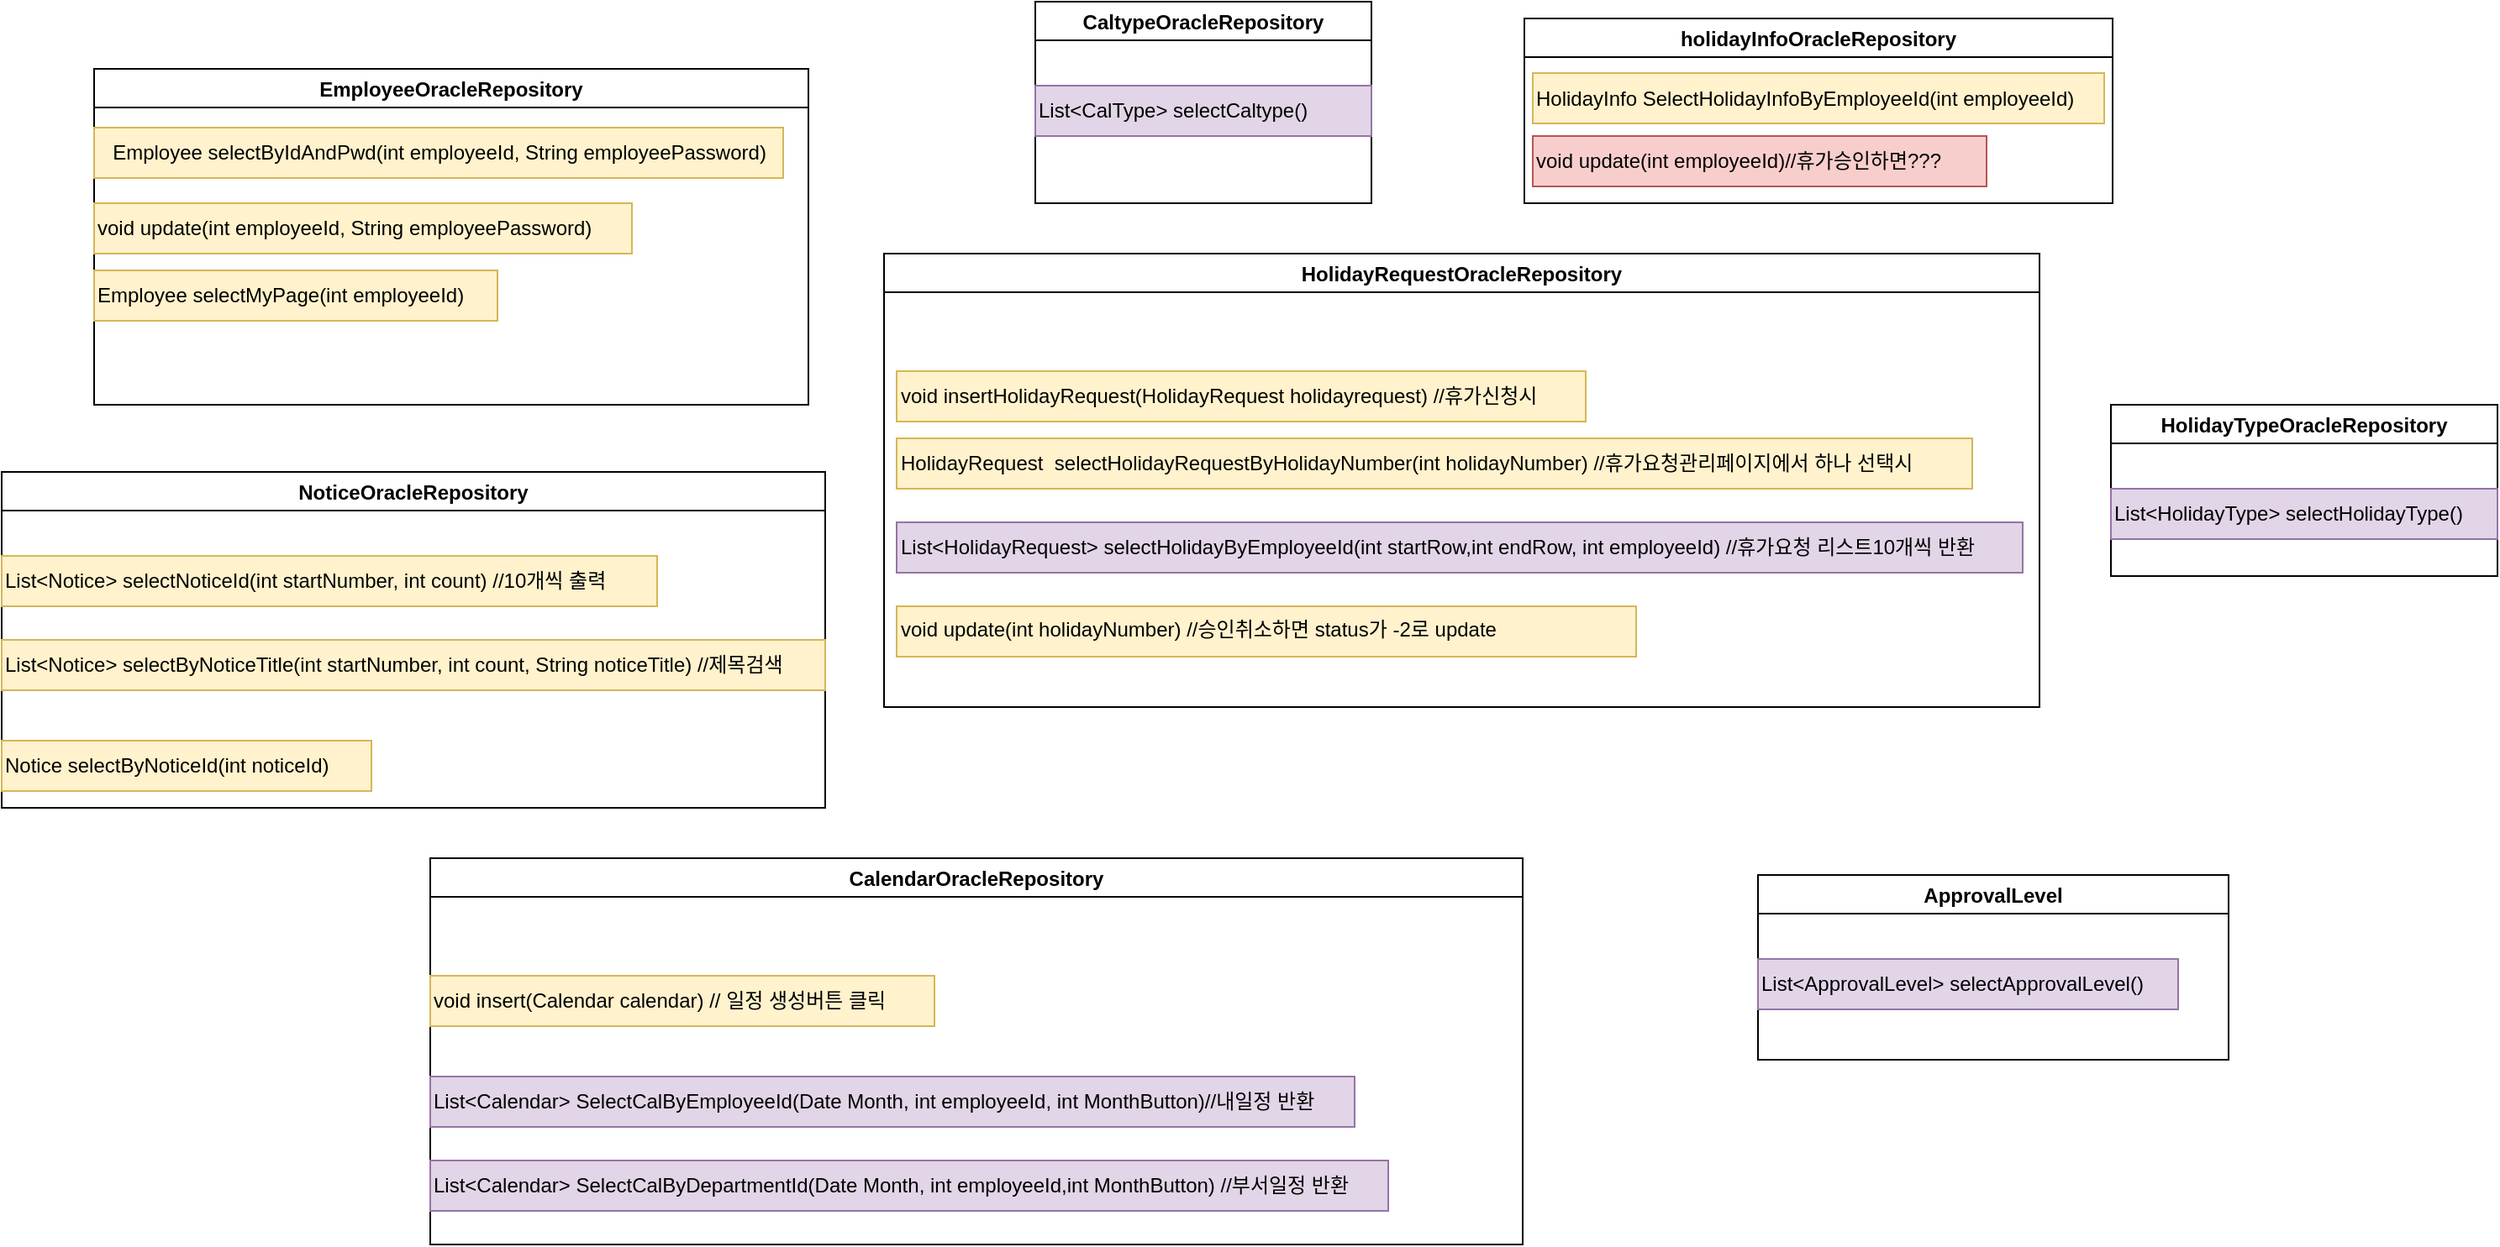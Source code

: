 <mxfile version="20.0.4" type="google"><diagram id="Uwh9zSGB3L07D-KlBpIu" name="Page-1"><mxGraphModel grid="1" page="1" gridSize="10" guides="1" tooltips="1" connect="1" arrows="1" fold="1" pageScale="1" pageWidth="827" pageHeight="1169" math="0" shadow="0"><root><mxCell id="0"/><mxCell id="1" parent="0"/><mxCell id="9clbfEap6MXlOgaHcCJX-2" value="NoticeOracleRepository" style="swimlane;" vertex="1" parent="1"><mxGeometry x="-15" y="310" width="490" height="200" as="geometry"><mxRectangle x="120" y="320" width="170" height="30" as="alternateBounds"/></mxGeometry></mxCell><mxCell id="9clbfEap6MXlOgaHcCJX-10" value="List&amp;lt;Notice&amp;gt; selectNoticeId(int startNumber, int count) //10개씩 출력" style="text;html=1;align=left;verticalAlign=middle;resizable=0;points=[];autosize=1;strokeColor=#d6b656;fillColor=#fff2cc;" vertex="1" parent="9clbfEap6MXlOgaHcCJX-2"><mxGeometry y="50" width="390" height="30" as="geometry"/></mxCell><mxCell id="9clbfEap6MXlOgaHcCJX-11" value="List&amp;lt;Notice&amp;gt; selectByNoticeTitle(int startNumber, int count, String noticeTitle) //제목검색" style="text;html=1;align=left;verticalAlign=middle;resizable=0;points=[];autosize=1;fillColor=#fff2cc;strokeColor=#d6b656;" vertex="1" parent="9clbfEap6MXlOgaHcCJX-2"><mxGeometry y="100" width="490" height="30" as="geometry"/></mxCell><mxCell id="9clbfEap6MXlOgaHcCJX-12" value="Notice selectByNoticeId(int noticeId)" style="text;html=1;align=left;verticalAlign=middle;resizable=0;points=[];autosize=1;strokeColor=#d6b656;fillColor=#fff2cc;" vertex="1" parent="9clbfEap6MXlOgaHcCJX-2"><mxGeometry y="160" width="220" height="30" as="geometry"/></mxCell><mxCell id="9clbfEap6MXlOgaHcCJX-3" value="EmployeeOracleRepository" style="swimlane;" vertex="1" parent="1"><mxGeometry x="40" y="70" width="425" height="200" as="geometry"><mxRectangle x="120" y="70" width="190" height="30" as="alternateBounds"/></mxGeometry></mxCell><mxCell id="9clbfEap6MXlOgaHcCJX-4" value="Employee selectByIdAndPwd(int employeeId,&amp;nbsp;String employeePassword)" style="text;html=1;align=center;verticalAlign=middle;resizable=0;points=[];autosize=1;strokeColor=#d6b656;fillColor=#fff2cc;" vertex="1" parent="9clbfEap6MXlOgaHcCJX-3"><mxGeometry y="35" width="410" height="30" as="geometry"/></mxCell><mxCell id="9clbfEap6MXlOgaHcCJX-6" value="void update(int employeeId, String employeePassword)" style="text;html=1;align=left;verticalAlign=middle;resizable=0;points=[];autosize=1;fillColor=#fff2cc;strokeColor=#d6b656;" vertex="1" parent="9clbfEap6MXlOgaHcCJX-3"><mxGeometry y="80" width="320" height="30" as="geometry"/></mxCell><mxCell id="uzI0Yx3HV5m5wlcUQNgR-6" value="Employee selectMyPage(int employeeId)" style="text;html=1;align=left;verticalAlign=middle;resizable=0;points=[];autosize=1;strokeColor=#d6b656;fillColor=#fff2cc;" vertex="1" parent="9clbfEap6MXlOgaHcCJX-3"><mxGeometry y="120" width="240" height="30" as="geometry"/></mxCell><mxCell id="tDR_el29_d4mvE-etHF9-2" value="HolidayRequestOracleRepository" style="swimlane;" vertex="1" parent="1"><mxGeometry x="510" y="180" width="687.5" height="270" as="geometry"/></mxCell><mxCell id="tDR_el29_d4mvE-etHF9-3" value="&lt;span style=&quot;text-align: center;&quot;&gt;void insert&lt;/span&gt;&lt;span style=&quot;text-align: center;&quot;&gt;HolidayRequest&lt;/span&gt;&lt;span style=&quot;text-align: center;&quot;&gt;(HolidayRequest holidayrequest) //휴가신청시&lt;/span&gt;&lt;span style=&quot;color: rgba(0, 0, 0, 0); font-family: monospace; font-size: 0px;&quot;&gt;%3CmxGraphModel%3E%3Croot%3E%3CmxCell%20id%3D%220%22%2F%3E%3CmxCell%20id%3D%221%22%20parent%3D%220%22%2F%3E%3CmxCell%20id%3D%222%22%20value%3D%22void%20insertHolidayApproval%22%20style%3D%22text%3Bhtml%3D1%3Balign%3Dcenter%3BverticalAlign%3Dmiddle%3Bresizable%3D0%3Bpoints%3D%5B%5D%3Bautosize%3D1%3BstrokeColor%3Dnone%3BfillColor%3Dnone%3B%22%20vertex%3D%221%22%20parent%3D%221%22%3E%3CmxGeometry%20x%3D%22521%22%20y%3D%22300%22%20width%3D%22170%22%20height%3D%2230%22%20as%3D%22geometry%22%2F%3E%3C%2FmxCell%3E%3C%2Froot%3E%3C%2FmxGraphModel%3Eff&lt;/span&gt;&lt;span style=&quot;color: rgba(0, 0, 0, 0); font-family: monospace; font-size: 0px;&quot;&gt;%3CmxGraphModel%3E%3Croot%3E%3CmxCell%20id%3D%220%22%2F%3E%3CmxCell%20id%3D%221%22%20parent%3D%220%22%2F%3E%3CmxCell%20id%3D%222%22%20value%3D%22void%20insertHolidayApproval%22%20style%3D%22text%3Bhtml%3D1%3Balign%3Dcenter%3BverticalAlign%3Dmiddle%3Bresizable%3D0%3Bpoints%3D%5B%5D%3Bautosize%3D1%3BstrokeColor%3Dnone%3BfillColor%3Dnone%3B%22%20vertex%3D%221%22%20parent%3D%221%22%3E%3CmxGeometry%20x%3D%22521%22%20y%3D%22300%22%20width%3D%22170%22%20height%3D%2230%22%20as%3D%22geometry%22%2F%3E%3C%2FmxCell%3E%3C%2Froot%3E%3C%2FmxGraphModel%3E&amp;nbsp;&lt;/span&gt;" style="text;html=1;align=left;verticalAlign=middle;resizable=0;points=[];autosize=1;strokeColor=#d6b656;fillColor=#fff2cc;" vertex="1" parent="tDR_el29_d4mvE-etHF9-2"><mxGeometry x="7.5" y="70" width="410" height="30" as="geometry"/></mxCell><mxCell id="b4Ot8WGKjYKoG3Z6VetZ-5" value="List&amp;lt;HolidayRequest&amp;gt; selectHolidayByEmployeeId(int startRow,int endRow, int employeeId) //휴가요청 리스트10개씩 반환" style="text;html=1;align=left;verticalAlign=middle;resizable=0;points=[];autosize=1;strokeColor=#9673a6;fillColor=#e1d5e7;" vertex="1" parent="tDR_el29_d4mvE-etHF9-2"><mxGeometry x="7.5" y="160" width="670" height="30" as="geometry"/></mxCell><mxCell id="eOdiO5W3CPNUH6JOgFMn-1" value="HolidayRequest&amp;nbsp; s&lt;span style=&quot;background-color: initial;&quot;&gt;electHolidayRequestByHolidayNumber(int holidayNumber) //휴가요청관리페이지에서 하나 선택시&lt;br&gt;&lt;/span&gt;" style="text;html=1;align=left;verticalAlign=middle;resizable=0;points=[];autosize=1;strokeColor=#d6b656;fillColor=#fff2cc;" vertex="1" parent="tDR_el29_d4mvE-etHF9-2"><mxGeometry x="7.5" y="110" width="640" height="30" as="geometry"/></mxCell><mxCell id="lgAv3PaaqmswEHULpXHS-11" value="&lt;span style=&quot;color: rgb(0, 0, 0); font-family: Helvetica; font-size: 12px; font-style: normal; font-variant-ligatures: normal; font-variant-caps: normal; font-weight: 400; letter-spacing: normal; orphans: 2; text-align: left; text-indent: 0px; text-transform: none; widows: 2; word-spacing: 0px; -webkit-text-stroke-width: 0px;&quot;&gt;void update(int holidayNumber) //승인취소하면 status가 -2로 update&lt;/span&gt;" style="text;whiteSpace=wrap;html=1;labelBackgroundColor=none;fillColor=#fff2cc;strokeColor=#d6b656;" vertex="1" parent="tDR_el29_d4mvE-etHF9-2"><mxGeometry x="7.5" y="210" width="440" height="30" as="geometry"/></mxCell><mxCell id="5It1LbB6PS77Vrd8UV2t-2" value="CalendarOracleRepository" style="swimlane;" vertex="1" parent="1"><mxGeometry x="240" y="540" width="650" height="230" as="geometry"/></mxCell><mxCell id="5It1LbB6PS77Vrd8UV2t-3" value="void insert(Calendar calendar) // 일정 생성버튼 클릭" style="text;html=1;align=left;verticalAlign=middle;resizable=0;points=[];autosize=1;strokeColor=#d6b656;fillColor=#fff2cc;" vertex="1" parent="5It1LbB6PS77Vrd8UV2t-2"><mxGeometry y="70" width="300" height="30" as="geometry"/></mxCell><mxCell id="lgAv3PaaqmswEHULpXHS-3" value="List&amp;lt;Calendar&amp;gt; SelectCalByEmployeeId(Date Month, int employeeId, int MonthButton)//내일정 반환" style="text;html=1;align=left;verticalAlign=middle;resizable=0;points=[];autosize=1;strokeColor=#9673a6;fillColor=#e1d5e7;" vertex="1" parent="5It1LbB6PS77Vrd8UV2t-2"><mxGeometry y="130" width="550" height="30" as="geometry"/></mxCell><mxCell id="eOdiO5W3CPNUH6JOgFMn-2" value="List&amp;lt;Calendar&amp;gt; SelectCalByDepartmentId(Date Month, int employeeId,int MonthButton) //부서일정 반환" style="text;html=1;align=left;verticalAlign=middle;resizable=0;points=[];autosize=1;strokeColor=#9673a6;fillColor=#e1d5e7;" vertex="1" parent="5It1LbB6PS77Vrd8UV2t-2"><mxGeometry y="180" width="570" height="30" as="geometry"/></mxCell><mxCell id="ydx191bUNBsCXzQM6M_n-3" value="CaltypeOracleRepository" style="swimlane;startSize=23;" vertex="1" parent="1"><mxGeometry x="600" y="30" width="200" height="120" as="geometry"/></mxCell><mxCell id="ydx191bUNBsCXzQM6M_n-4" value="List&amp;lt;CalType&amp;gt; selectCaltype()" style="text;html=1;strokeColor=#9673a6;fillColor=#e1d5e7;align=left;verticalAlign=middle;whiteSpace=wrap;rounded=0;" vertex="1" parent="ydx191bUNBsCXzQM6M_n-3"><mxGeometry y="50" width="200" height="30" as="geometry"/></mxCell><mxCell id="v2N5gEJjy0L5k4QbXK7z-1" value="HolidayTypeOracleRepository" style="swimlane;" vertex="1" parent="1"><mxGeometry x="1240" y="270" width="230" height="102" as="geometry"/></mxCell><mxCell id="lgAv3PaaqmswEHULpXHS-6" value="List&amp;lt;HolidayType&amp;gt; selectHolidayType()" style="text;html=1;align=left;verticalAlign=middle;resizable=0;points=[];autosize=1;strokeColor=#9673a6;fillColor=#e1d5e7;" vertex="1" parent="v2N5gEJjy0L5k4QbXK7z-1"><mxGeometry y="50" width="230" height="30" as="geometry"/></mxCell><mxCell id="lgAv3PaaqmswEHULpXHS-7" value="holidayInfoOracleRepository" style="swimlane;" vertex="1" parent="1"><mxGeometry x="891" y="40" width="350" height="110" as="geometry"/></mxCell><mxCell id="lgAv3PaaqmswEHULpXHS-8" value="void update(int employeeId)//휴가승인하면???" style="text;html=1;align=left;verticalAlign=middle;resizable=0;points=[];autosize=1;strokeColor=#b85450;fillColor=#f8cecc;" vertex="1" parent="lgAv3PaaqmswEHULpXHS-7"><mxGeometry x="5" y="70" width="270" height="30" as="geometry"/></mxCell><mxCell id="lgAv3PaaqmswEHULpXHS-9" value="HolidayInfo SelectHolidayInfoByEmployeeId(int employeeId)" style="text;html=1;align=left;verticalAlign=middle;resizable=0;points=[];autosize=1;strokeColor=#d6b656;fillColor=#fff2cc;" vertex="1" parent="lgAv3PaaqmswEHULpXHS-7"><mxGeometry x="5" y="32.5" width="340" height="30" as="geometry"/></mxCell><mxCell id="eOdiO5W3CPNUH6JOgFMn-6" value="ApprovalLevel" style="swimlane;labelBackgroundColor=none;startSize=23;" vertex="1" parent="1"><mxGeometry x="1030" y="550" width="280" height="110" as="geometry"/></mxCell><mxCell id="eOdiO5W3CPNUH6JOgFMn-7" value="List&amp;lt;ApprovalLevel&amp;gt; selectApprovalLevel()" style="text;html=1;align=left;verticalAlign=middle;resizable=0;points=[];autosize=1;strokeColor=#9673a6;fillColor=#e1d5e7;" vertex="1" parent="eOdiO5W3CPNUH6JOgFMn-6"><mxGeometry y="50" width="250" height="30" as="geometry"/></mxCell></root></mxGraphModel></diagram></mxfile>